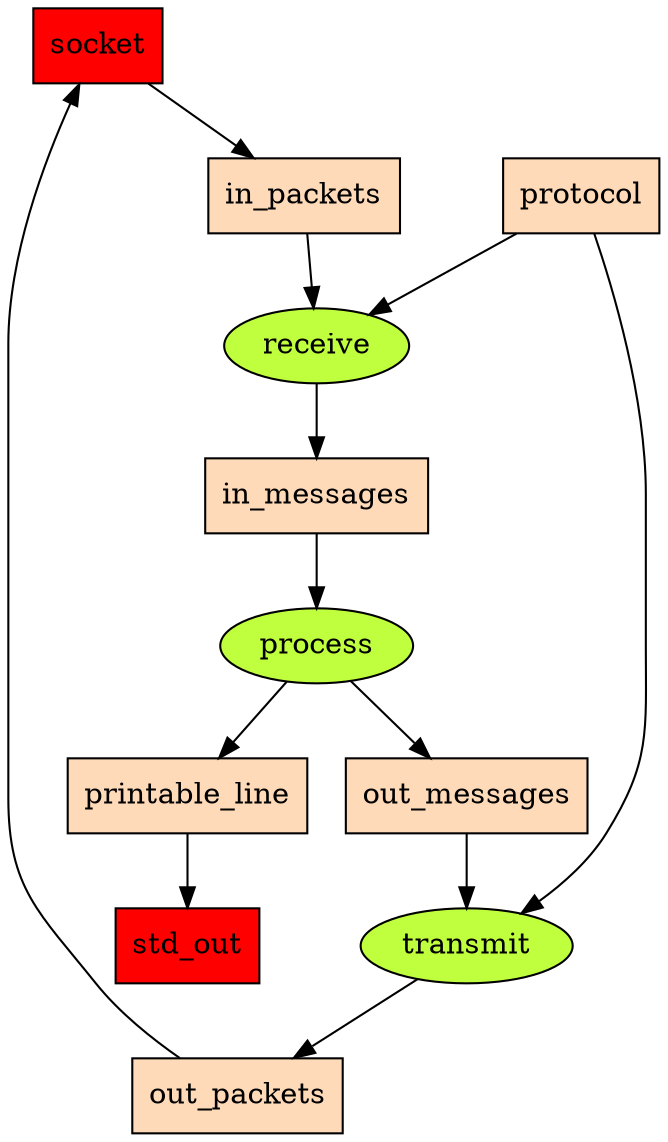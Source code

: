 digraph hirc{
	// Entrées/Sorties
	node [shape=box,style="filled",fillcolor=red];
	socket;
	std_out;

	// Données
	node [shape=box,style="filled",fillcolor=peachpuff];
	in_messages;
	in_packets;
	out_messages;
	out_packets;
	printable_line;
	protocol;

	// Fonctions
	node [shape=ellipse,style="filled",fillcolor=olivedrab1];
	process;
	receive;
	transmit;

	// Relations
	out_packets -> socket -> in_packets;
	printable_line -> std_out;
	in_messages -> process -> {out_messages printable_line};
	{protocol in_packets} -> receive -> in_messages;
	{protocol out_messages} -> transmit -> out_packets;

}
